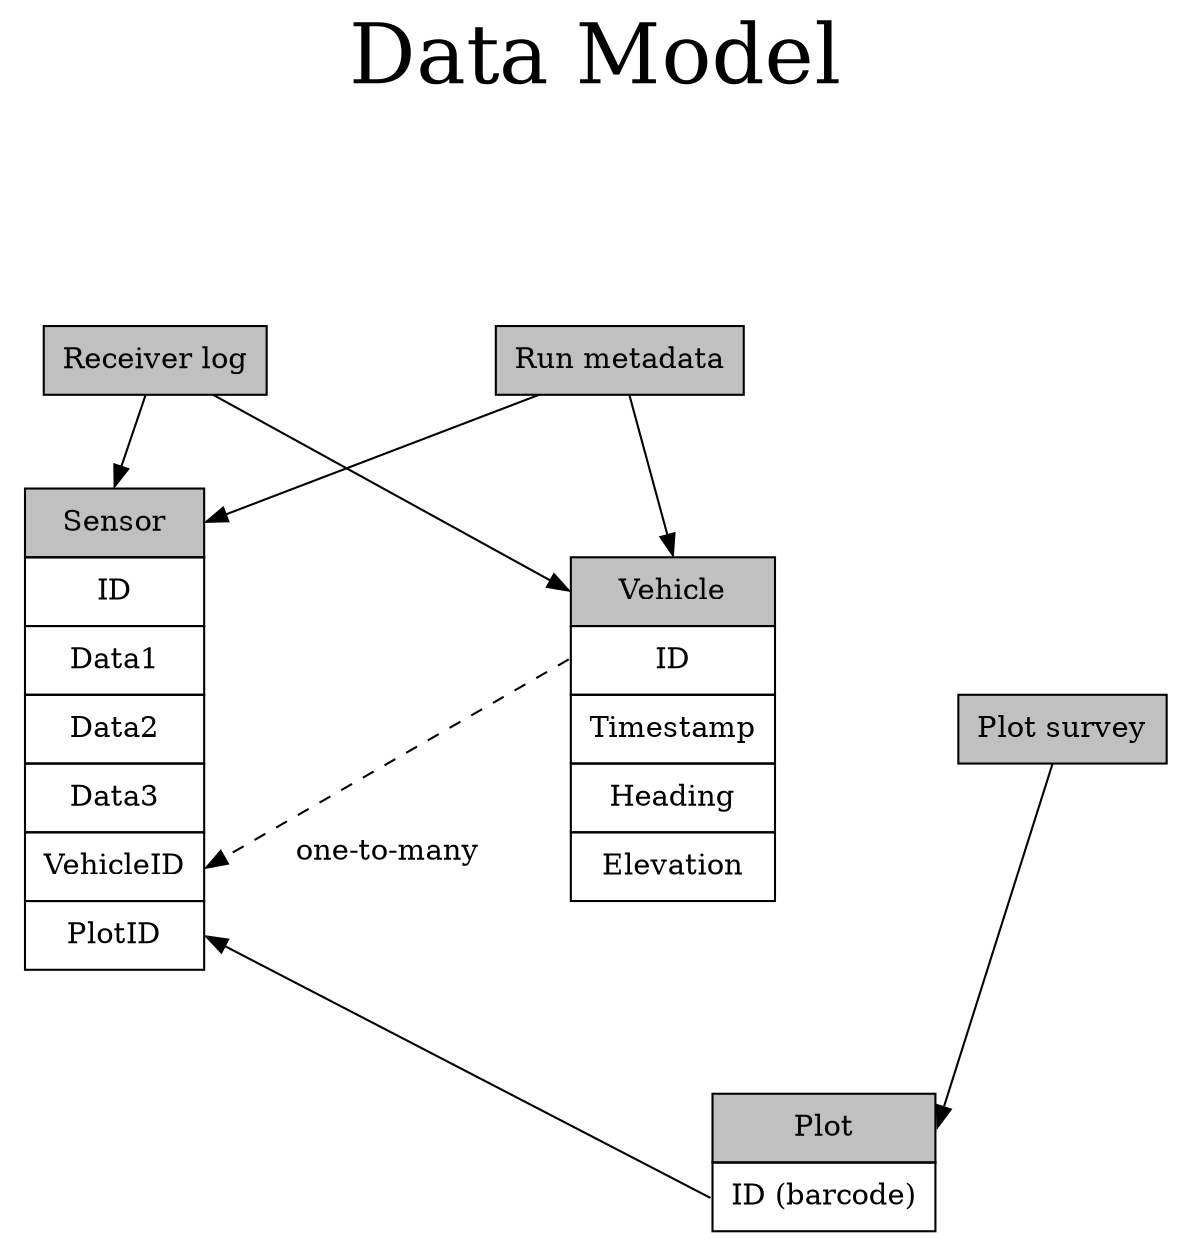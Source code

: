 digraph G {
    node [shape=plaintext]
    center=true;
    label="Data Model\n\n\n";
    labelloc="t";
    fontsize=40;
    nodesep=1;
    splines=false;
    {rank=same c b d }
//    {rank=same c b }
//    {rank=same c b e}    

    a [label=<<TABLE BORDER="0" CELLBORDER="1" CELLSPACING="0" CELLPADDING="8">
                           <TR><TD PORT="c" BGCOLOR="gray">Receiver log</TD></TR>
              </TABLE>>];

    b [label=<<TABLE BORDER="0" CELLBORDER="1" CELLSPACING="0" CELLPADDING="8">
                           <TR><TD PORT="c" BGCOLOR="gray">Vehicle</TD></TR>
                           <TR><TD PORT="d">ID</TD></TR>
                           <TR><TD PORT="e">Timestamp</TD></TR>
                           <TR><TD PORT="f">Heading</TD></TR>
                           <TR><TD PORT="g">Elevation</TD></TR>
              </TABLE>>];


    c [label=<<TABLE BORDER="0" CELLBORDER="1" CELLSPACING="0" CELLPADDING="8">
                           <TR><TD PORT="c" BGCOLOR="gray">Sensor</TD></TR>
                           <TR><TD PORT="d">ID</TD></TR>
                           <TR><TD PORT="e">Data1</TD></TR>
                           <TR><TD PORT="f">Data2</TD></TR>
                           <TR><TD PORT="g">Data3</TD></TR>
                           <TR><TD PORT="h">VehicleID</TD></TR>
                           <TR><TD PORT="i">PlotID</TD></TR>
              </TABLE>>];

    d [label=<<TABLE BORDER="0" CELLBORDER="1" CELLSPACING="0" CELLPADDING="8">
                           <TR><TD PORT="c" BGCOLOR="gray">Plot survey</TD></TR>
              </TABLE>>];

    e [label=<<TABLE BORDER="0" CELLBORDER="1" CELLSPACING="0" CELLPADDING="8">
                           <TR><TD PORT="c" BGCOLOR="gray">Plot</TD></TR>
                           <TR><TD PORT="d">ID (barcode)</TD></TR>
              </TABLE>>];

    f [label=<<TABLE BORDER="0" CELLBORDER="1" CELLSPACING="0" CELLPADDING="8">
                           <TR><TD PORT="c" BGCOLOR="gray">Run metadata</TD></TR>
              </TABLE>>];

    a:c -> c:c;
    a:c -> b:c;
    b:d -> c:h [label="one-to-many",style=dashed];
    e:d -> c:i [label="\n"];
    f:c -> c:c;
    f:c -> b:c;
    d:c -> e:c;

}
